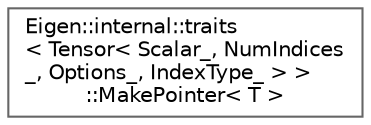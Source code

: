 digraph "类继承关系图"
{
 // LATEX_PDF_SIZE
  bgcolor="transparent";
  edge [fontname=Helvetica,fontsize=10,labelfontname=Helvetica,labelfontsize=10];
  node [fontname=Helvetica,fontsize=10,shape=box,height=0.2,width=0.4];
  rankdir="LR";
  Node0 [id="Node000000",label="Eigen::internal::traits\l\< Tensor\< Scalar_, NumIndices\l_, Options_, IndexType_ \> \>\l::MakePointer\< T \>",height=0.2,width=0.4,color="grey40", fillcolor="white", style="filled",URL="$struct_eigen_1_1internal_1_1traits_3_01_tensor_3_01_scalar___00_01_num_indices___00_01_options__a867f84013967cd95c2f883b666f993d.html",tooltip=" "];
}
